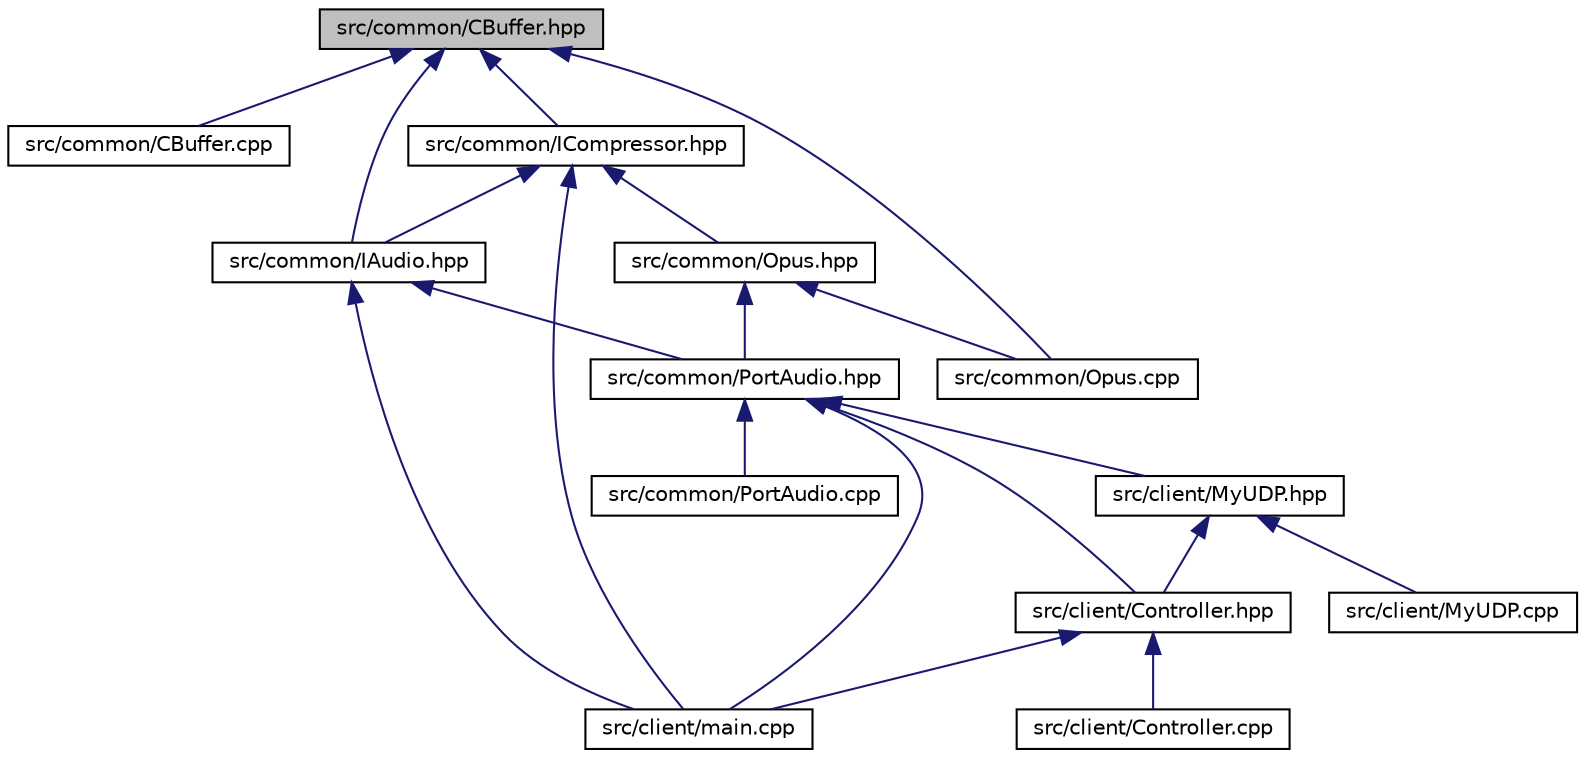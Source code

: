 digraph "src/common/CBuffer.hpp"
{
 // LATEX_PDF_SIZE
  edge [fontname="Helvetica",fontsize="10",labelfontname="Helvetica",labelfontsize="10"];
  node [fontname="Helvetica",fontsize="10",shape=record];
  Node1 [label="src/common/CBuffer.hpp",height=0.2,width=0.4,color="black", fillcolor="grey75", style="filled", fontcolor="black",tooltip=" "];
  Node1 -> Node2 [dir="back",color="midnightblue",fontsize="10",style="solid"];
  Node2 [label="src/common/CBuffer.cpp",height=0.2,width=0.4,color="black", fillcolor="white", style="filled",URL="$CBuffer_8cpp.html",tooltip=" "];
  Node1 -> Node3 [dir="back",color="midnightblue",fontsize="10",style="solid"];
  Node3 [label="src/common/IAudio.hpp",height=0.2,width=0.4,color="black", fillcolor="white", style="filled",URL="$IAudio_8hpp.html",tooltip=" "];
  Node3 -> Node4 [dir="back",color="midnightblue",fontsize="10",style="solid"];
  Node4 [label="src/client/main.cpp",height=0.2,width=0.4,color="black", fillcolor="white", style="filled",URL="$client_2main_8cpp.html",tooltip=" "];
  Node3 -> Node5 [dir="back",color="midnightblue",fontsize="10",style="solid"];
  Node5 [label="src/common/PortAudio.hpp",height=0.2,width=0.4,color="black", fillcolor="white", style="filled",URL="$PortAudio_8hpp.html",tooltip=" "];
  Node5 -> Node6 [dir="back",color="midnightblue",fontsize="10",style="solid"];
  Node6 [label="src/client/Controller.hpp",height=0.2,width=0.4,color="black", fillcolor="white", style="filled",URL="$Controller_8hpp.html",tooltip=" "];
  Node6 -> Node7 [dir="back",color="midnightblue",fontsize="10",style="solid"];
  Node7 [label="src/client/Controller.cpp",height=0.2,width=0.4,color="black", fillcolor="white", style="filled",URL="$Controller_8cpp.html",tooltip=" "];
  Node6 -> Node4 [dir="back",color="midnightblue",fontsize="10",style="solid"];
  Node5 -> Node8 [dir="back",color="midnightblue",fontsize="10",style="solid"];
  Node8 [label="src/client/MyUDP.hpp",height=0.2,width=0.4,color="black", fillcolor="white", style="filled",URL="$MyUDP_8hpp.html",tooltip=" "];
  Node8 -> Node6 [dir="back",color="midnightblue",fontsize="10",style="solid"];
  Node8 -> Node9 [dir="back",color="midnightblue",fontsize="10",style="solid"];
  Node9 [label="src/client/MyUDP.cpp",height=0.2,width=0.4,color="black", fillcolor="white", style="filled",URL="$MyUDP_8cpp.html",tooltip=" "];
  Node5 -> Node4 [dir="back",color="midnightblue",fontsize="10",style="solid"];
  Node5 -> Node10 [dir="back",color="midnightblue",fontsize="10",style="solid"];
  Node10 [label="src/common/PortAudio.cpp",height=0.2,width=0.4,color="black", fillcolor="white", style="filled",URL="$PortAudio_8cpp.html",tooltip=" "];
  Node1 -> Node11 [dir="back",color="midnightblue",fontsize="10",style="solid"];
  Node11 [label="src/common/ICompressor.hpp",height=0.2,width=0.4,color="black", fillcolor="white", style="filled",URL="$ICompressor_8hpp.html",tooltip=" "];
  Node11 -> Node4 [dir="back",color="midnightblue",fontsize="10",style="solid"];
  Node11 -> Node3 [dir="back",color="midnightblue",fontsize="10",style="solid"];
  Node11 -> Node12 [dir="back",color="midnightblue",fontsize="10",style="solid"];
  Node12 [label="src/common/Opus.hpp",height=0.2,width=0.4,color="black", fillcolor="white", style="filled",URL="$Opus_8hpp.html",tooltip=" "];
  Node12 -> Node13 [dir="back",color="midnightblue",fontsize="10",style="solid"];
  Node13 [label="src/common/Opus.cpp",height=0.2,width=0.4,color="black", fillcolor="white", style="filled",URL="$Opus_8cpp.html",tooltip=" "];
  Node12 -> Node5 [dir="back",color="midnightblue",fontsize="10",style="solid"];
  Node1 -> Node13 [dir="back",color="midnightblue",fontsize="10",style="solid"];
}
